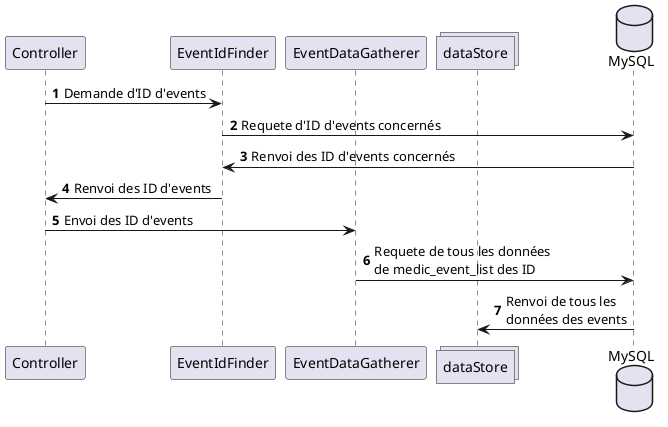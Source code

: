 @startuml

skinparam ClassFontSize 11
skinparam ClassFontName Verdana

participant Controller as Controller
participant EventIdFinder as EventIdFinder
participant EventDataGatherer as EventDataGatherer
collections dataStore as dataStore
database MySQL as MySQL

autonumber

Controller -> EventIdFinder: Demande d'ID d'events
EventIdFinder -> MySQL : Requete d'ID d'events concernés
EventIdFinder <- MySQL : Renvoi des ID d'events concernés
Controller <- EventIdFinder: Renvoi des ID d'events

Controller -> EventDataGatherer: Envoi des ID d'events
EventDataGatherer -> MySQL : Requete de tous les données\nde medic_event_list des ID
dataStore <- MySQL : Renvoi de tous les\ndonnées des events

@enduml